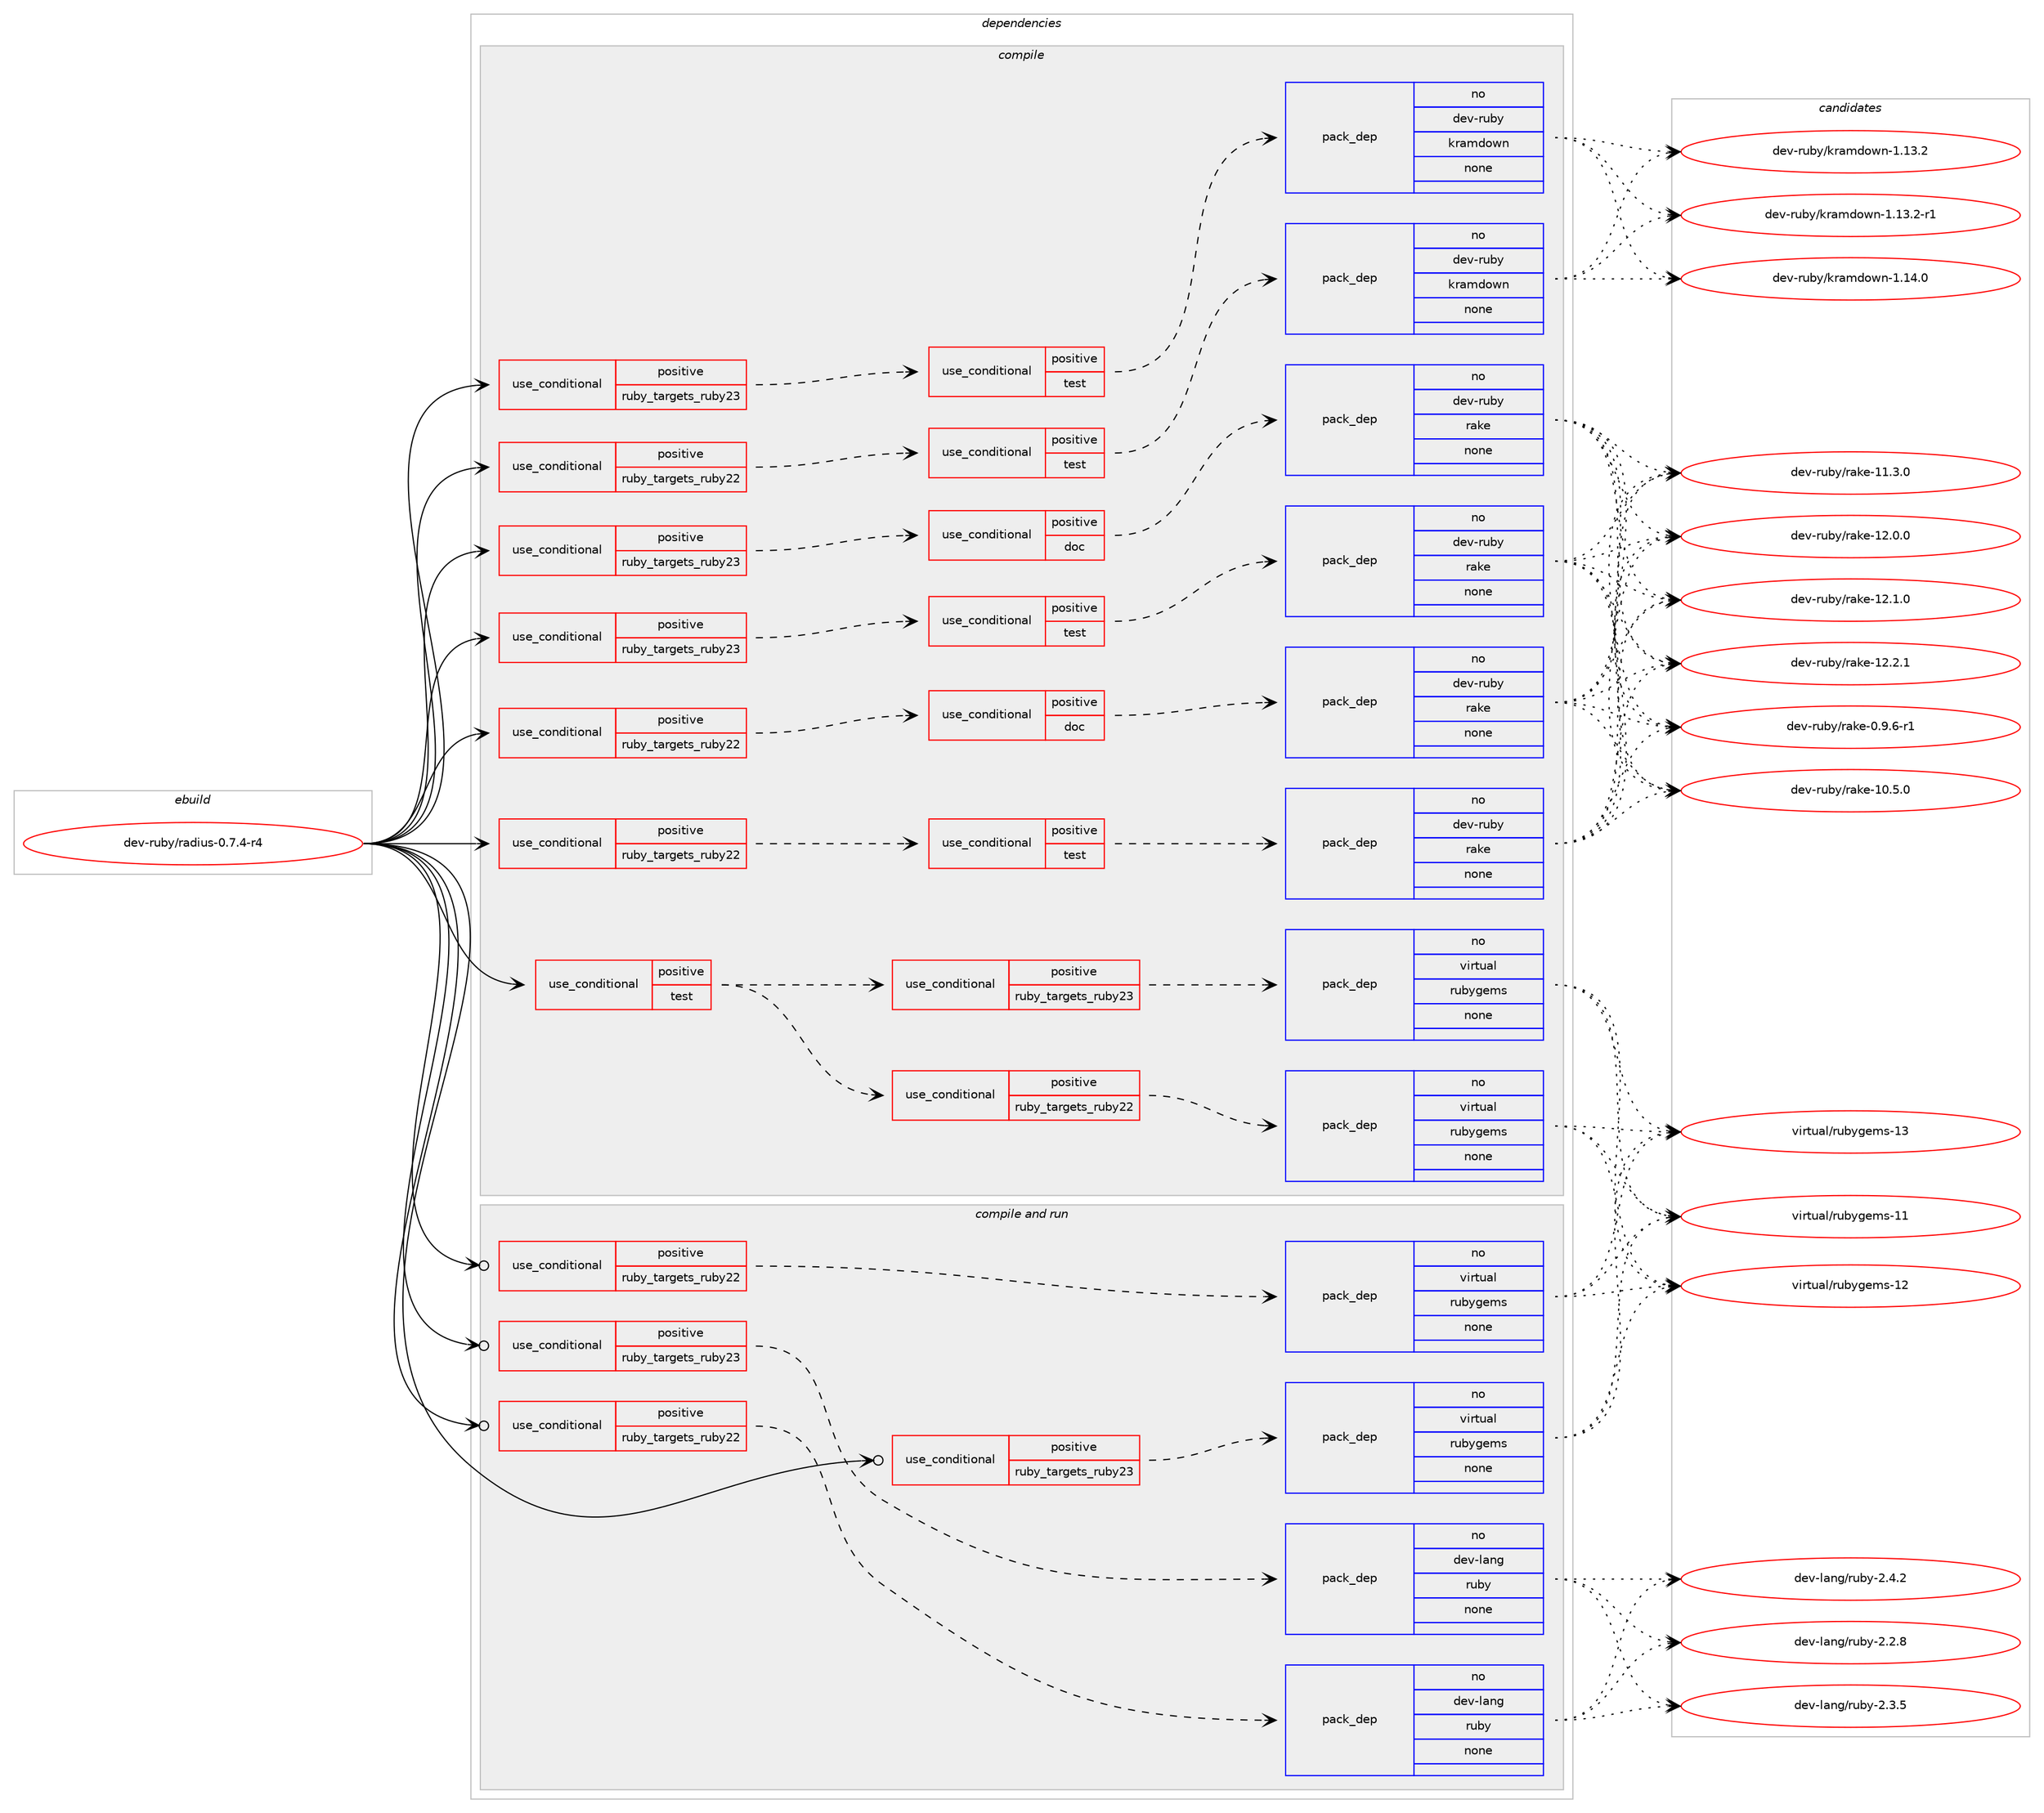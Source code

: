 digraph prolog {

# *************
# Graph options
# *************

newrank=true;
concentrate=true;
compound=true;
graph [rankdir=LR,fontname=Helvetica,fontsize=10,ranksep=1.5];#, ranksep=2.5, nodesep=0.2];
edge  [arrowhead=vee];
node  [fontname=Helvetica,fontsize=10];

# **********
# The ebuild
# **********

subgraph cluster_leftcol {
color=gray;
rank=same;
label=<<i>ebuild</i>>;
id [label="dev-ruby/radius-0.7.4-r4", color=red, width=4, href="../dev-ruby/radius-0.7.4-r4.svg"];
}

# ****************
# The dependencies
# ****************

subgraph cluster_midcol {
color=gray;
label=<<i>dependencies</i>>;
subgraph cluster_compile {
fillcolor="#eeeeee";
style=filled;
label=<<i>compile</i>>;
subgraph cond66401 {
dependency256468 [label=<<TABLE BORDER="0" CELLBORDER="1" CELLSPACING="0" CELLPADDING="4"><TR><TD ROWSPAN="3" CELLPADDING="10">use_conditional</TD></TR><TR><TD>positive</TD></TR><TR><TD>ruby_targets_ruby22</TD></TR></TABLE>>, shape=none, color=red];
subgraph cond66402 {
dependency256469 [label=<<TABLE BORDER="0" CELLBORDER="1" CELLSPACING="0" CELLPADDING="4"><TR><TD ROWSPAN="3" CELLPADDING="10">use_conditional</TD></TR><TR><TD>positive</TD></TR><TR><TD>doc</TD></TR></TABLE>>, shape=none, color=red];
subgraph pack185953 {
dependency256470 [label=<<TABLE BORDER="0" CELLBORDER="1" CELLSPACING="0" CELLPADDING="4" WIDTH="220"><TR><TD ROWSPAN="6" CELLPADDING="30">pack_dep</TD></TR><TR><TD WIDTH="110">no</TD></TR><TR><TD>dev-ruby</TD></TR><TR><TD>rake</TD></TR><TR><TD>none</TD></TR><TR><TD></TD></TR></TABLE>>, shape=none, color=blue];
}
dependency256469:e -> dependency256470:w [weight=20,style="dashed",arrowhead="vee"];
}
dependency256468:e -> dependency256469:w [weight=20,style="dashed",arrowhead="vee"];
}
id:e -> dependency256468:w [weight=20,style="solid",arrowhead="vee"];
subgraph cond66403 {
dependency256471 [label=<<TABLE BORDER="0" CELLBORDER="1" CELLSPACING="0" CELLPADDING="4"><TR><TD ROWSPAN="3" CELLPADDING="10">use_conditional</TD></TR><TR><TD>positive</TD></TR><TR><TD>ruby_targets_ruby22</TD></TR></TABLE>>, shape=none, color=red];
subgraph cond66404 {
dependency256472 [label=<<TABLE BORDER="0" CELLBORDER="1" CELLSPACING="0" CELLPADDING="4"><TR><TD ROWSPAN="3" CELLPADDING="10">use_conditional</TD></TR><TR><TD>positive</TD></TR><TR><TD>test</TD></TR></TABLE>>, shape=none, color=red];
subgraph pack185954 {
dependency256473 [label=<<TABLE BORDER="0" CELLBORDER="1" CELLSPACING="0" CELLPADDING="4" WIDTH="220"><TR><TD ROWSPAN="6" CELLPADDING="30">pack_dep</TD></TR><TR><TD WIDTH="110">no</TD></TR><TR><TD>dev-ruby</TD></TR><TR><TD>kramdown</TD></TR><TR><TD>none</TD></TR><TR><TD></TD></TR></TABLE>>, shape=none, color=blue];
}
dependency256472:e -> dependency256473:w [weight=20,style="dashed",arrowhead="vee"];
}
dependency256471:e -> dependency256472:w [weight=20,style="dashed",arrowhead="vee"];
}
id:e -> dependency256471:w [weight=20,style="solid",arrowhead="vee"];
subgraph cond66405 {
dependency256474 [label=<<TABLE BORDER="0" CELLBORDER="1" CELLSPACING="0" CELLPADDING="4"><TR><TD ROWSPAN="3" CELLPADDING="10">use_conditional</TD></TR><TR><TD>positive</TD></TR><TR><TD>ruby_targets_ruby22</TD></TR></TABLE>>, shape=none, color=red];
subgraph cond66406 {
dependency256475 [label=<<TABLE BORDER="0" CELLBORDER="1" CELLSPACING="0" CELLPADDING="4"><TR><TD ROWSPAN="3" CELLPADDING="10">use_conditional</TD></TR><TR><TD>positive</TD></TR><TR><TD>test</TD></TR></TABLE>>, shape=none, color=red];
subgraph pack185955 {
dependency256476 [label=<<TABLE BORDER="0" CELLBORDER="1" CELLSPACING="0" CELLPADDING="4" WIDTH="220"><TR><TD ROWSPAN="6" CELLPADDING="30">pack_dep</TD></TR><TR><TD WIDTH="110">no</TD></TR><TR><TD>dev-ruby</TD></TR><TR><TD>rake</TD></TR><TR><TD>none</TD></TR><TR><TD></TD></TR></TABLE>>, shape=none, color=blue];
}
dependency256475:e -> dependency256476:w [weight=20,style="dashed",arrowhead="vee"];
}
dependency256474:e -> dependency256475:w [weight=20,style="dashed",arrowhead="vee"];
}
id:e -> dependency256474:w [weight=20,style="solid",arrowhead="vee"];
subgraph cond66407 {
dependency256477 [label=<<TABLE BORDER="0" CELLBORDER="1" CELLSPACING="0" CELLPADDING="4"><TR><TD ROWSPAN="3" CELLPADDING="10">use_conditional</TD></TR><TR><TD>positive</TD></TR><TR><TD>ruby_targets_ruby23</TD></TR></TABLE>>, shape=none, color=red];
subgraph cond66408 {
dependency256478 [label=<<TABLE BORDER="0" CELLBORDER="1" CELLSPACING="0" CELLPADDING="4"><TR><TD ROWSPAN="3" CELLPADDING="10">use_conditional</TD></TR><TR><TD>positive</TD></TR><TR><TD>doc</TD></TR></TABLE>>, shape=none, color=red];
subgraph pack185956 {
dependency256479 [label=<<TABLE BORDER="0" CELLBORDER="1" CELLSPACING="0" CELLPADDING="4" WIDTH="220"><TR><TD ROWSPAN="6" CELLPADDING="30">pack_dep</TD></TR><TR><TD WIDTH="110">no</TD></TR><TR><TD>dev-ruby</TD></TR><TR><TD>rake</TD></TR><TR><TD>none</TD></TR><TR><TD></TD></TR></TABLE>>, shape=none, color=blue];
}
dependency256478:e -> dependency256479:w [weight=20,style="dashed",arrowhead="vee"];
}
dependency256477:e -> dependency256478:w [weight=20,style="dashed",arrowhead="vee"];
}
id:e -> dependency256477:w [weight=20,style="solid",arrowhead="vee"];
subgraph cond66409 {
dependency256480 [label=<<TABLE BORDER="0" CELLBORDER="1" CELLSPACING="0" CELLPADDING="4"><TR><TD ROWSPAN="3" CELLPADDING="10">use_conditional</TD></TR><TR><TD>positive</TD></TR><TR><TD>ruby_targets_ruby23</TD></TR></TABLE>>, shape=none, color=red];
subgraph cond66410 {
dependency256481 [label=<<TABLE BORDER="0" CELLBORDER="1" CELLSPACING="0" CELLPADDING="4"><TR><TD ROWSPAN="3" CELLPADDING="10">use_conditional</TD></TR><TR><TD>positive</TD></TR><TR><TD>test</TD></TR></TABLE>>, shape=none, color=red];
subgraph pack185957 {
dependency256482 [label=<<TABLE BORDER="0" CELLBORDER="1" CELLSPACING="0" CELLPADDING="4" WIDTH="220"><TR><TD ROWSPAN="6" CELLPADDING="30">pack_dep</TD></TR><TR><TD WIDTH="110">no</TD></TR><TR><TD>dev-ruby</TD></TR><TR><TD>kramdown</TD></TR><TR><TD>none</TD></TR><TR><TD></TD></TR></TABLE>>, shape=none, color=blue];
}
dependency256481:e -> dependency256482:w [weight=20,style="dashed",arrowhead="vee"];
}
dependency256480:e -> dependency256481:w [weight=20,style="dashed",arrowhead="vee"];
}
id:e -> dependency256480:w [weight=20,style="solid",arrowhead="vee"];
subgraph cond66411 {
dependency256483 [label=<<TABLE BORDER="0" CELLBORDER="1" CELLSPACING="0" CELLPADDING="4"><TR><TD ROWSPAN="3" CELLPADDING="10">use_conditional</TD></TR><TR><TD>positive</TD></TR><TR><TD>ruby_targets_ruby23</TD></TR></TABLE>>, shape=none, color=red];
subgraph cond66412 {
dependency256484 [label=<<TABLE BORDER="0" CELLBORDER="1" CELLSPACING="0" CELLPADDING="4"><TR><TD ROWSPAN="3" CELLPADDING="10">use_conditional</TD></TR><TR><TD>positive</TD></TR><TR><TD>test</TD></TR></TABLE>>, shape=none, color=red];
subgraph pack185958 {
dependency256485 [label=<<TABLE BORDER="0" CELLBORDER="1" CELLSPACING="0" CELLPADDING="4" WIDTH="220"><TR><TD ROWSPAN="6" CELLPADDING="30">pack_dep</TD></TR><TR><TD WIDTH="110">no</TD></TR><TR><TD>dev-ruby</TD></TR><TR><TD>rake</TD></TR><TR><TD>none</TD></TR><TR><TD></TD></TR></TABLE>>, shape=none, color=blue];
}
dependency256484:e -> dependency256485:w [weight=20,style="dashed",arrowhead="vee"];
}
dependency256483:e -> dependency256484:w [weight=20,style="dashed",arrowhead="vee"];
}
id:e -> dependency256483:w [weight=20,style="solid",arrowhead="vee"];
subgraph cond66413 {
dependency256486 [label=<<TABLE BORDER="0" CELLBORDER="1" CELLSPACING="0" CELLPADDING="4"><TR><TD ROWSPAN="3" CELLPADDING="10">use_conditional</TD></TR><TR><TD>positive</TD></TR><TR><TD>test</TD></TR></TABLE>>, shape=none, color=red];
subgraph cond66414 {
dependency256487 [label=<<TABLE BORDER="0" CELLBORDER="1" CELLSPACING="0" CELLPADDING="4"><TR><TD ROWSPAN="3" CELLPADDING="10">use_conditional</TD></TR><TR><TD>positive</TD></TR><TR><TD>ruby_targets_ruby22</TD></TR></TABLE>>, shape=none, color=red];
subgraph pack185959 {
dependency256488 [label=<<TABLE BORDER="0" CELLBORDER="1" CELLSPACING="0" CELLPADDING="4" WIDTH="220"><TR><TD ROWSPAN="6" CELLPADDING="30">pack_dep</TD></TR><TR><TD WIDTH="110">no</TD></TR><TR><TD>virtual</TD></TR><TR><TD>rubygems</TD></TR><TR><TD>none</TD></TR><TR><TD></TD></TR></TABLE>>, shape=none, color=blue];
}
dependency256487:e -> dependency256488:w [weight=20,style="dashed",arrowhead="vee"];
}
dependency256486:e -> dependency256487:w [weight=20,style="dashed",arrowhead="vee"];
subgraph cond66415 {
dependency256489 [label=<<TABLE BORDER="0" CELLBORDER="1" CELLSPACING="0" CELLPADDING="4"><TR><TD ROWSPAN="3" CELLPADDING="10">use_conditional</TD></TR><TR><TD>positive</TD></TR><TR><TD>ruby_targets_ruby23</TD></TR></TABLE>>, shape=none, color=red];
subgraph pack185960 {
dependency256490 [label=<<TABLE BORDER="0" CELLBORDER="1" CELLSPACING="0" CELLPADDING="4" WIDTH="220"><TR><TD ROWSPAN="6" CELLPADDING="30">pack_dep</TD></TR><TR><TD WIDTH="110">no</TD></TR><TR><TD>virtual</TD></TR><TR><TD>rubygems</TD></TR><TR><TD>none</TD></TR><TR><TD></TD></TR></TABLE>>, shape=none, color=blue];
}
dependency256489:e -> dependency256490:w [weight=20,style="dashed",arrowhead="vee"];
}
dependency256486:e -> dependency256489:w [weight=20,style="dashed",arrowhead="vee"];
}
id:e -> dependency256486:w [weight=20,style="solid",arrowhead="vee"];
}
subgraph cluster_compileandrun {
fillcolor="#eeeeee";
style=filled;
label=<<i>compile and run</i>>;
subgraph cond66416 {
dependency256491 [label=<<TABLE BORDER="0" CELLBORDER="1" CELLSPACING="0" CELLPADDING="4"><TR><TD ROWSPAN="3" CELLPADDING="10">use_conditional</TD></TR><TR><TD>positive</TD></TR><TR><TD>ruby_targets_ruby22</TD></TR></TABLE>>, shape=none, color=red];
subgraph pack185961 {
dependency256492 [label=<<TABLE BORDER="0" CELLBORDER="1" CELLSPACING="0" CELLPADDING="4" WIDTH="220"><TR><TD ROWSPAN="6" CELLPADDING="30">pack_dep</TD></TR><TR><TD WIDTH="110">no</TD></TR><TR><TD>dev-lang</TD></TR><TR><TD>ruby</TD></TR><TR><TD>none</TD></TR><TR><TD></TD></TR></TABLE>>, shape=none, color=blue];
}
dependency256491:e -> dependency256492:w [weight=20,style="dashed",arrowhead="vee"];
}
id:e -> dependency256491:w [weight=20,style="solid",arrowhead="odotvee"];
subgraph cond66417 {
dependency256493 [label=<<TABLE BORDER="0" CELLBORDER="1" CELLSPACING="0" CELLPADDING="4"><TR><TD ROWSPAN="3" CELLPADDING="10">use_conditional</TD></TR><TR><TD>positive</TD></TR><TR><TD>ruby_targets_ruby22</TD></TR></TABLE>>, shape=none, color=red];
subgraph pack185962 {
dependency256494 [label=<<TABLE BORDER="0" CELLBORDER="1" CELLSPACING="0" CELLPADDING="4" WIDTH="220"><TR><TD ROWSPAN="6" CELLPADDING="30">pack_dep</TD></TR><TR><TD WIDTH="110">no</TD></TR><TR><TD>virtual</TD></TR><TR><TD>rubygems</TD></TR><TR><TD>none</TD></TR><TR><TD></TD></TR></TABLE>>, shape=none, color=blue];
}
dependency256493:e -> dependency256494:w [weight=20,style="dashed",arrowhead="vee"];
}
id:e -> dependency256493:w [weight=20,style="solid",arrowhead="odotvee"];
subgraph cond66418 {
dependency256495 [label=<<TABLE BORDER="0" CELLBORDER="1" CELLSPACING="0" CELLPADDING="4"><TR><TD ROWSPAN="3" CELLPADDING="10">use_conditional</TD></TR><TR><TD>positive</TD></TR><TR><TD>ruby_targets_ruby23</TD></TR></TABLE>>, shape=none, color=red];
subgraph pack185963 {
dependency256496 [label=<<TABLE BORDER="0" CELLBORDER="1" CELLSPACING="0" CELLPADDING="4" WIDTH="220"><TR><TD ROWSPAN="6" CELLPADDING="30">pack_dep</TD></TR><TR><TD WIDTH="110">no</TD></TR><TR><TD>dev-lang</TD></TR><TR><TD>ruby</TD></TR><TR><TD>none</TD></TR><TR><TD></TD></TR></TABLE>>, shape=none, color=blue];
}
dependency256495:e -> dependency256496:w [weight=20,style="dashed",arrowhead="vee"];
}
id:e -> dependency256495:w [weight=20,style="solid",arrowhead="odotvee"];
subgraph cond66419 {
dependency256497 [label=<<TABLE BORDER="0" CELLBORDER="1" CELLSPACING="0" CELLPADDING="4"><TR><TD ROWSPAN="3" CELLPADDING="10">use_conditional</TD></TR><TR><TD>positive</TD></TR><TR><TD>ruby_targets_ruby23</TD></TR></TABLE>>, shape=none, color=red];
subgraph pack185964 {
dependency256498 [label=<<TABLE BORDER="0" CELLBORDER="1" CELLSPACING="0" CELLPADDING="4" WIDTH="220"><TR><TD ROWSPAN="6" CELLPADDING="30">pack_dep</TD></TR><TR><TD WIDTH="110">no</TD></TR><TR><TD>virtual</TD></TR><TR><TD>rubygems</TD></TR><TR><TD>none</TD></TR><TR><TD></TD></TR></TABLE>>, shape=none, color=blue];
}
dependency256497:e -> dependency256498:w [weight=20,style="dashed",arrowhead="vee"];
}
id:e -> dependency256497:w [weight=20,style="solid",arrowhead="odotvee"];
}
subgraph cluster_run {
fillcolor="#eeeeee";
style=filled;
label=<<i>run</i>>;
}
}

# **************
# The candidates
# **************

subgraph cluster_choices {
rank=same;
color=gray;
label=<<i>candidates</i>>;

subgraph choice185953 {
color=black;
nodesep=1;
choice100101118451141179812147114971071014548465746544511449 [label="dev-ruby/rake-0.9.6-r1", color=red, width=4,href="../dev-ruby/rake-0.9.6-r1.svg"];
choice1001011184511411798121471149710710145494846534648 [label="dev-ruby/rake-10.5.0", color=red, width=4,href="../dev-ruby/rake-10.5.0.svg"];
choice1001011184511411798121471149710710145494946514648 [label="dev-ruby/rake-11.3.0", color=red, width=4,href="../dev-ruby/rake-11.3.0.svg"];
choice1001011184511411798121471149710710145495046484648 [label="dev-ruby/rake-12.0.0", color=red, width=4,href="../dev-ruby/rake-12.0.0.svg"];
choice1001011184511411798121471149710710145495046494648 [label="dev-ruby/rake-12.1.0", color=red, width=4,href="../dev-ruby/rake-12.1.0.svg"];
choice1001011184511411798121471149710710145495046504649 [label="dev-ruby/rake-12.2.1", color=red, width=4,href="../dev-ruby/rake-12.2.1.svg"];
dependency256470:e -> choice100101118451141179812147114971071014548465746544511449:w [style=dotted,weight="100"];
dependency256470:e -> choice1001011184511411798121471149710710145494846534648:w [style=dotted,weight="100"];
dependency256470:e -> choice1001011184511411798121471149710710145494946514648:w [style=dotted,weight="100"];
dependency256470:e -> choice1001011184511411798121471149710710145495046484648:w [style=dotted,weight="100"];
dependency256470:e -> choice1001011184511411798121471149710710145495046494648:w [style=dotted,weight="100"];
dependency256470:e -> choice1001011184511411798121471149710710145495046504649:w [style=dotted,weight="100"];
}
subgraph choice185954 {
color=black;
nodesep=1;
choice1001011184511411798121471071149710910011111911045494649514650 [label="dev-ruby/kramdown-1.13.2", color=red, width=4,href="../dev-ruby/kramdown-1.13.2.svg"];
choice10010111845114117981214710711497109100111119110454946495146504511449 [label="dev-ruby/kramdown-1.13.2-r1", color=red, width=4,href="../dev-ruby/kramdown-1.13.2-r1.svg"];
choice1001011184511411798121471071149710910011111911045494649524648 [label="dev-ruby/kramdown-1.14.0", color=red, width=4,href="../dev-ruby/kramdown-1.14.0.svg"];
dependency256473:e -> choice1001011184511411798121471071149710910011111911045494649514650:w [style=dotted,weight="100"];
dependency256473:e -> choice10010111845114117981214710711497109100111119110454946495146504511449:w [style=dotted,weight="100"];
dependency256473:e -> choice1001011184511411798121471071149710910011111911045494649524648:w [style=dotted,weight="100"];
}
subgraph choice185955 {
color=black;
nodesep=1;
choice100101118451141179812147114971071014548465746544511449 [label="dev-ruby/rake-0.9.6-r1", color=red, width=4,href="../dev-ruby/rake-0.9.6-r1.svg"];
choice1001011184511411798121471149710710145494846534648 [label="dev-ruby/rake-10.5.0", color=red, width=4,href="../dev-ruby/rake-10.5.0.svg"];
choice1001011184511411798121471149710710145494946514648 [label="dev-ruby/rake-11.3.0", color=red, width=4,href="../dev-ruby/rake-11.3.0.svg"];
choice1001011184511411798121471149710710145495046484648 [label="dev-ruby/rake-12.0.0", color=red, width=4,href="../dev-ruby/rake-12.0.0.svg"];
choice1001011184511411798121471149710710145495046494648 [label="dev-ruby/rake-12.1.0", color=red, width=4,href="../dev-ruby/rake-12.1.0.svg"];
choice1001011184511411798121471149710710145495046504649 [label="dev-ruby/rake-12.2.1", color=red, width=4,href="../dev-ruby/rake-12.2.1.svg"];
dependency256476:e -> choice100101118451141179812147114971071014548465746544511449:w [style=dotted,weight="100"];
dependency256476:e -> choice1001011184511411798121471149710710145494846534648:w [style=dotted,weight="100"];
dependency256476:e -> choice1001011184511411798121471149710710145494946514648:w [style=dotted,weight="100"];
dependency256476:e -> choice1001011184511411798121471149710710145495046484648:w [style=dotted,weight="100"];
dependency256476:e -> choice1001011184511411798121471149710710145495046494648:w [style=dotted,weight="100"];
dependency256476:e -> choice1001011184511411798121471149710710145495046504649:w [style=dotted,weight="100"];
}
subgraph choice185956 {
color=black;
nodesep=1;
choice100101118451141179812147114971071014548465746544511449 [label="dev-ruby/rake-0.9.6-r1", color=red, width=4,href="../dev-ruby/rake-0.9.6-r1.svg"];
choice1001011184511411798121471149710710145494846534648 [label="dev-ruby/rake-10.5.0", color=red, width=4,href="../dev-ruby/rake-10.5.0.svg"];
choice1001011184511411798121471149710710145494946514648 [label="dev-ruby/rake-11.3.0", color=red, width=4,href="../dev-ruby/rake-11.3.0.svg"];
choice1001011184511411798121471149710710145495046484648 [label="dev-ruby/rake-12.0.0", color=red, width=4,href="../dev-ruby/rake-12.0.0.svg"];
choice1001011184511411798121471149710710145495046494648 [label="dev-ruby/rake-12.1.0", color=red, width=4,href="../dev-ruby/rake-12.1.0.svg"];
choice1001011184511411798121471149710710145495046504649 [label="dev-ruby/rake-12.2.1", color=red, width=4,href="../dev-ruby/rake-12.2.1.svg"];
dependency256479:e -> choice100101118451141179812147114971071014548465746544511449:w [style=dotted,weight="100"];
dependency256479:e -> choice1001011184511411798121471149710710145494846534648:w [style=dotted,weight="100"];
dependency256479:e -> choice1001011184511411798121471149710710145494946514648:w [style=dotted,weight="100"];
dependency256479:e -> choice1001011184511411798121471149710710145495046484648:w [style=dotted,weight="100"];
dependency256479:e -> choice1001011184511411798121471149710710145495046494648:w [style=dotted,weight="100"];
dependency256479:e -> choice1001011184511411798121471149710710145495046504649:w [style=dotted,weight="100"];
}
subgraph choice185957 {
color=black;
nodesep=1;
choice1001011184511411798121471071149710910011111911045494649514650 [label="dev-ruby/kramdown-1.13.2", color=red, width=4,href="../dev-ruby/kramdown-1.13.2.svg"];
choice10010111845114117981214710711497109100111119110454946495146504511449 [label="dev-ruby/kramdown-1.13.2-r1", color=red, width=4,href="../dev-ruby/kramdown-1.13.2-r1.svg"];
choice1001011184511411798121471071149710910011111911045494649524648 [label="dev-ruby/kramdown-1.14.0", color=red, width=4,href="../dev-ruby/kramdown-1.14.0.svg"];
dependency256482:e -> choice1001011184511411798121471071149710910011111911045494649514650:w [style=dotted,weight="100"];
dependency256482:e -> choice10010111845114117981214710711497109100111119110454946495146504511449:w [style=dotted,weight="100"];
dependency256482:e -> choice1001011184511411798121471071149710910011111911045494649524648:w [style=dotted,weight="100"];
}
subgraph choice185958 {
color=black;
nodesep=1;
choice100101118451141179812147114971071014548465746544511449 [label="dev-ruby/rake-0.9.6-r1", color=red, width=4,href="../dev-ruby/rake-0.9.6-r1.svg"];
choice1001011184511411798121471149710710145494846534648 [label="dev-ruby/rake-10.5.0", color=red, width=4,href="../dev-ruby/rake-10.5.0.svg"];
choice1001011184511411798121471149710710145494946514648 [label="dev-ruby/rake-11.3.0", color=red, width=4,href="../dev-ruby/rake-11.3.0.svg"];
choice1001011184511411798121471149710710145495046484648 [label="dev-ruby/rake-12.0.0", color=red, width=4,href="../dev-ruby/rake-12.0.0.svg"];
choice1001011184511411798121471149710710145495046494648 [label="dev-ruby/rake-12.1.0", color=red, width=4,href="../dev-ruby/rake-12.1.0.svg"];
choice1001011184511411798121471149710710145495046504649 [label="dev-ruby/rake-12.2.1", color=red, width=4,href="../dev-ruby/rake-12.2.1.svg"];
dependency256485:e -> choice100101118451141179812147114971071014548465746544511449:w [style=dotted,weight="100"];
dependency256485:e -> choice1001011184511411798121471149710710145494846534648:w [style=dotted,weight="100"];
dependency256485:e -> choice1001011184511411798121471149710710145494946514648:w [style=dotted,weight="100"];
dependency256485:e -> choice1001011184511411798121471149710710145495046484648:w [style=dotted,weight="100"];
dependency256485:e -> choice1001011184511411798121471149710710145495046494648:w [style=dotted,weight="100"];
dependency256485:e -> choice1001011184511411798121471149710710145495046504649:w [style=dotted,weight="100"];
}
subgraph choice185959 {
color=black;
nodesep=1;
choice118105114116117971084711411798121103101109115454949 [label="virtual/rubygems-11", color=red, width=4,href="../virtual/rubygems-11.svg"];
choice118105114116117971084711411798121103101109115454950 [label="virtual/rubygems-12", color=red, width=4,href="../virtual/rubygems-12.svg"];
choice118105114116117971084711411798121103101109115454951 [label="virtual/rubygems-13", color=red, width=4,href="../virtual/rubygems-13.svg"];
dependency256488:e -> choice118105114116117971084711411798121103101109115454949:w [style=dotted,weight="100"];
dependency256488:e -> choice118105114116117971084711411798121103101109115454950:w [style=dotted,weight="100"];
dependency256488:e -> choice118105114116117971084711411798121103101109115454951:w [style=dotted,weight="100"];
}
subgraph choice185960 {
color=black;
nodesep=1;
choice118105114116117971084711411798121103101109115454949 [label="virtual/rubygems-11", color=red, width=4,href="../virtual/rubygems-11.svg"];
choice118105114116117971084711411798121103101109115454950 [label="virtual/rubygems-12", color=red, width=4,href="../virtual/rubygems-12.svg"];
choice118105114116117971084711411798121103101109115454951 [label="virtual/rubygems-13", color=red, width=4,href="../virtual/rubygems-13.svg"];
dependency256490:e -> choice118105114116117971084711411798121103101109115454949:w [style=dotted,weight="100"];
dependency256490:e -> choice118105114116117971084711411798121103101109115454950:w [style=dotted,weight="100"];
dependency256490:e -> choice118105114116117971084711411798121103101109115454951:w [style=dotted,weight="100"];
}
subgraph choice185961 {
color=black;
nodesep=1;
choice10010111845108971101034711411798121455046504656 [label="dev-lang/ruby-2.2.8", color=red, width=4,href="../dev-lang/ruby-2.2.8.svg"];
choice10010111845108971101034711411798121455046514653 [label="dev-lang/ruby-2.3.5", color=red, width=4,href="../dev-lang/ruby-2.3.5.svg"];
choice10010111845108971101034711411798121455046524650 [label="dev-lang/ruby-2.4.2", color=red, width=4,href="../dev-lang/ruby-2.4.2.svg"];
dependency256492:e -> choice10010111845108971101034711411798121455046504656:w [style=dotted,weight="100"];
dependency256492:e -> choice10010111845108971101034711411798121455046514653:w [style=dotted,weight="100"];
dependency256492:e -> choice10010111845108971101034711411798121455046524650:w [style=dotted,weight="100"];
}
subgraph choice185962 {
color=black;
nodesep=1;
choice118105114116117971084711411798121103101109115454949 [label="virtual/rubygems-11", color=red, width=4,href="../virtual/rubygems-11.svg"];
choice118105114116117971084711411798121103101109115454950 [label="virtual/rubygems-12", color=red, width=4,href="../virtual/rubygems-12.svg"];
choice118105114116117971084711411798121103101109115454951 [label="virtual/rubygems-13", color=red, width=4,href="../virtual/rubygems-13.svg"];
dependency256494:e -> choice118105114116117971084711411798121103101109115454949:w [style=dotted,weight="100"];
dependency256494:e -> choice118105114116117971084711411798121103101109115454950:w [style=dotted,weight="100"];
dependency256494:e -> choice118105114116117971084711411798121103101109115454951:w [style=dotted,weight="100"];
}
subgraph choice185963 {
color=black;
nodesep=1;
choice10010111845108971101034711411798121455046504656 [label="dev-lang/ruby-2.2.8", color=red, width=4,href="../dev-lang/ruby-2.2.8.svg"];
choice10010111845108971101034711411798121455046514653 [label="dev-lang/ruby-2.3.5", color=red, width=4,href="../dev-lang/ruby-2.3.5.svg"];
choice10010111845108971101034711411798121455046524650 [label="dev-lang/ruby-2.4.2", color=red, width=4,href="../dev-lang/ruby-2.4.2.svg"];
dependency256496:e -> choice10010111845108971101034711411798121455046504656:w [style=dotted,weight="100"];
dependency256496:e -> choice10010111845108971101034711411798121455046514653:w [style=dotted,weight="100"];
dependency256496:e -> choice10010111845108971101034711411798121455046524650:w [style=dotted,weight="100"];
}
subgraph choice185964 {
color=black;
nodesep=1;
choice118105114116117971084711411798121103101109115454949 [label="virtual/rubygems-11", color=red, width=4,href="../virtual/rubygems-11.svg"];
choice118105114116117971084711411798121103101109115454950 [label="virtual/rubygems-12", color=red, width=4,href="../virtual/rubygems-12.svg"];
choice118105114116117971084711411798121103101109115454951 [label="virtual/rubygems-13", color=red, width=4,href="../virtual/rubygems-13.svg"];
dependency256498:e -> choice118105114116117971084711411798121103101109115454949:w [style=dotted,weight="100"];
dependency256498:e -> choice118105114116117971084711411798121103101109115454950:w [style=dotted,weight="100"];
dependency256498:e -> choice118105114116117971084711411798121103101109115454951:w [style=dotted,weight="100"];
}
}

}
